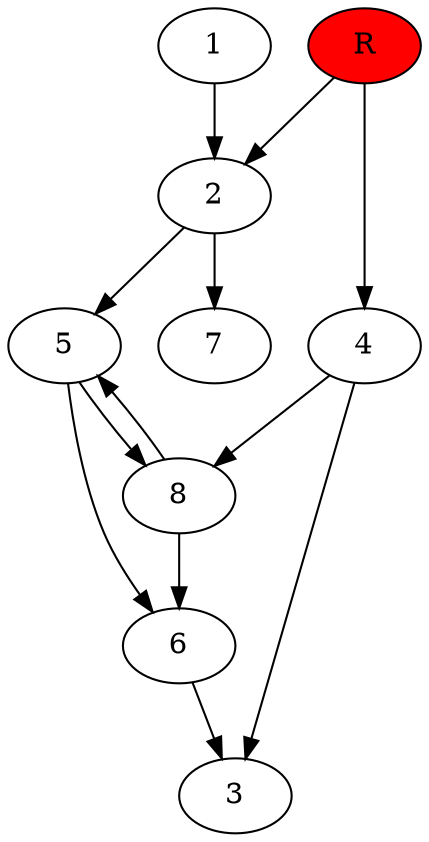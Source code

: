 digraph prb29023 {
	1
	2
	3
	4
	5
	6
	7
	8
	R [fillcolor="#ff0000" style=filled]
	1 -> 2
	2 -> 5
	2 -> 7
	4 -> 3
	4 -> 8
	5 -> 6
	5 -> 8
	6 -> 3
	8 -> 5
	8 -> 6
	R -> 2
	R -> 4
}
